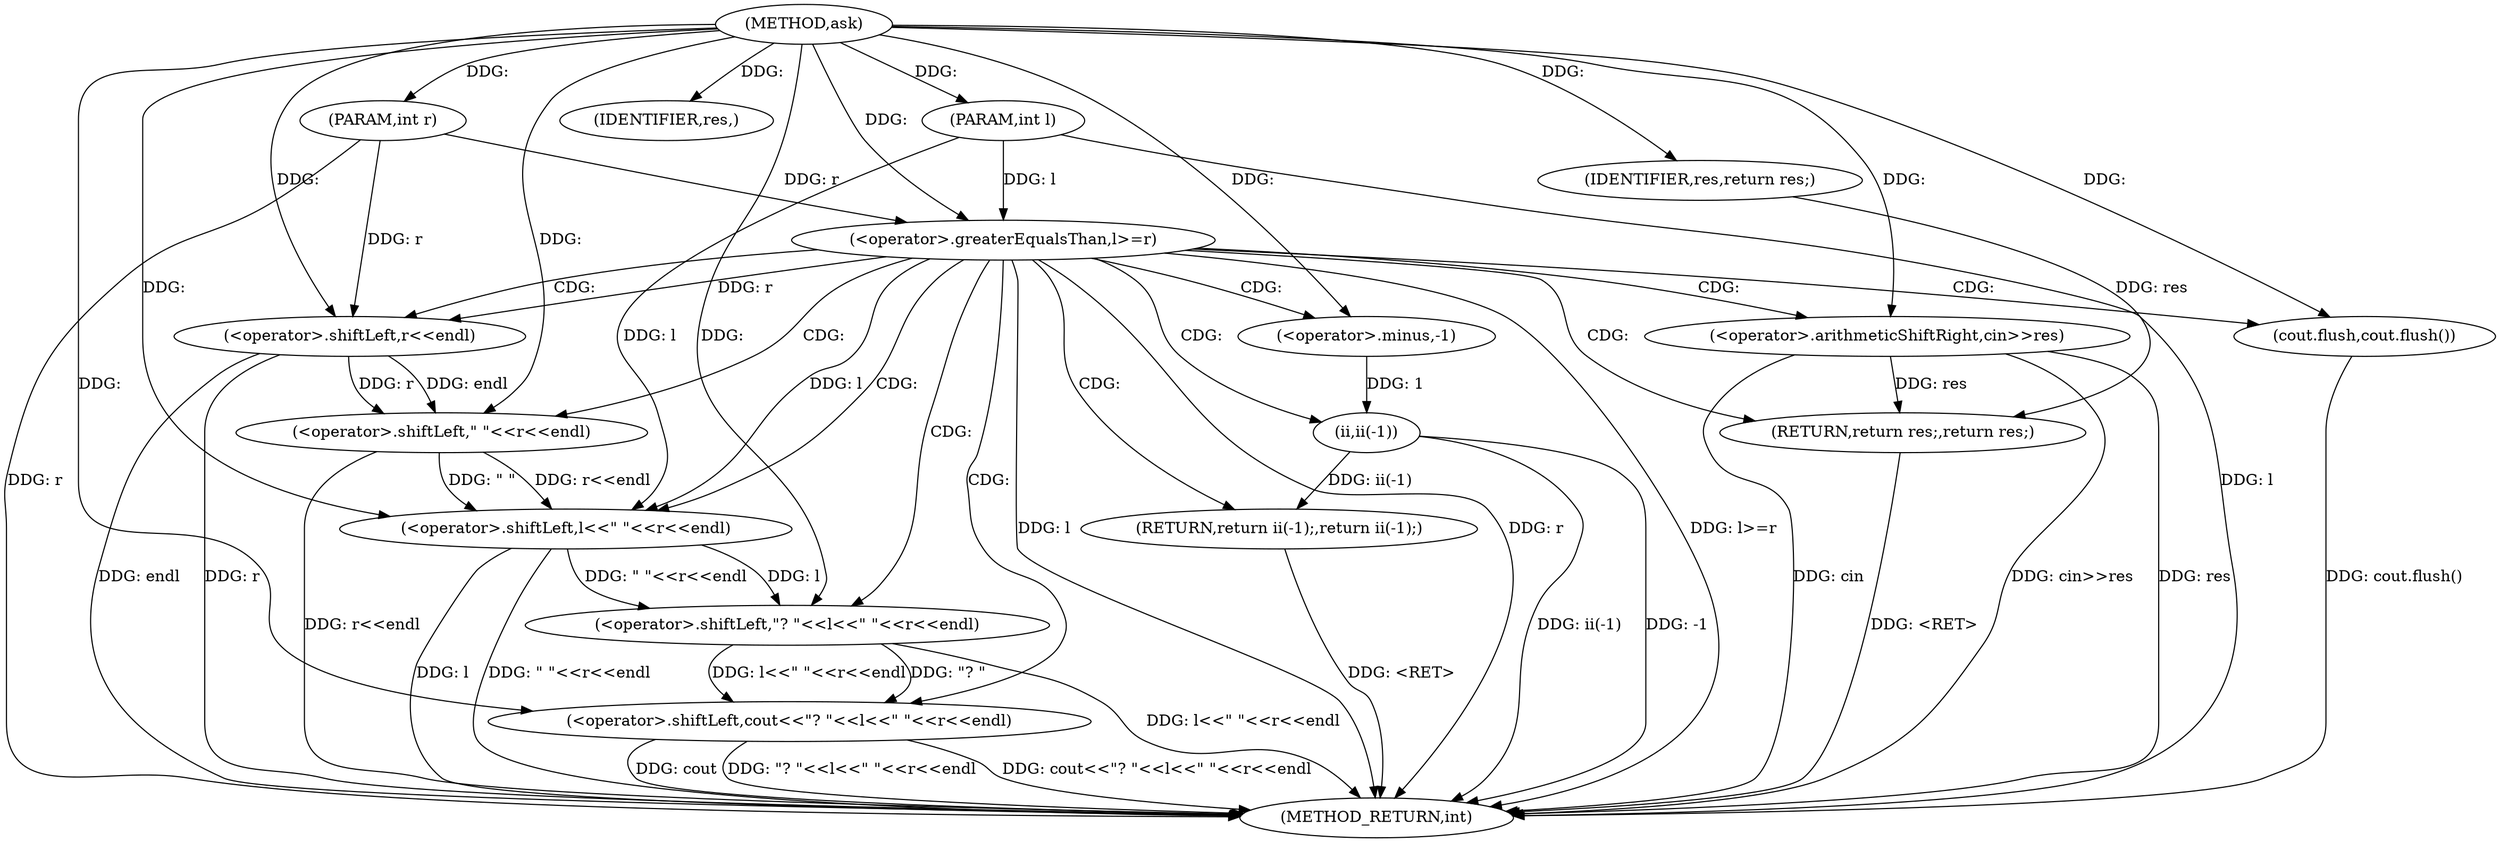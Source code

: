 digraph "ask" {  
"1000109" [label = "(METHOD,ask)" ]
"1000143" [label = "(METHOD_RETURN,int)" ]
"1000110" [label = "(PARAM,int l)" ]
"1000111" [label = "(PARAM,int r)" ]
"1000123" [label = "(<operator>.shiftLeft,cout<<\"? \"<<l<<\" \"<<r<<endl)" ]
"1000134" [label = "(cout.flush,cout.flush())" ]
"1000136" [label = "(<operator>.arithmeticShiftRight,cin>>res)" ]
"1000140" [label = "(IDENTIFIER,res,)" ]
"1000141" [label = "(RETURN,return res;,return res;)" ]
"1000114" [label = "(<operator>.greaterEqualsThan,l>=r)" ]
"1000117" [label = "(RETURN,return ii(-1);,return ii(-1);)" ]
"1000142" [label = "(IDENTIFIER,res,return res;)" ]
"1000118" [label = "(ii,ii(-1))" ]
"1000125" [label = "(<operator>.shiftLeft,\"? \"<<l<<\" \"<<r<<endl)" ]
"1000127" [label = "(<operator>.shiftLeft,l<<\" \"<<r<<endl)" ]
"1000119" [label = "(<operator>.minus,-1)" ]
"1000129" [label = "(<operator>.shiftLeft,\" \"<<r<<endl)" ]
"1000131" [label = "(<operator>.shiftLeft,r<<endl)" ]
  "1000117" -> "1000143"  [ label = "DDG: <RET>"] 
  "1000110" -> "1000143"  [ label = "DDG: l"] 
  "1000111" -> "1000143"  [ label = "DDG: r"] 
  "1000114" -> "1000143"  [ label = "DDG: l"] 
  "1000114" -> "1000143"  [ label = "DDG: r"] 
  "1000114" -> "1000143"  [ label = "DDG: l>=r"] 
  "1000127" -> "1000143"  [ label = "DDG: l"] 
  "1000131" -> "1000143"  [ label = "DDG: r"] 
  "1000129" -> "1000143"  [ label = "DDG: r<<endl"] 
  "1000127" -> "1000143"  [ label = "DDG: \" \"<<r<<endl"] 
  "1000125" -> "1000143"  [ label = "DDG: l<<\" \"<<r<<endl"] 
  "1000123" -> "1000143"  [ label = "DDG: \"? \"<<l<<\" \"<<r<<endl"] 
  "1000123" -> "1000143"  [ label = "DDG: cout<<\"? \"<<l<<\" \"<<r<<endl"] 
  "1000134" -> "1000143"  [ label = "DDG: cout.flush()"] 
  "1000136" -> "1000143"  [ label = "DDG: res"] 
  "1000136" -> "1000143"  [ label = "DDG: cin>>res"] 
  "1000118" -> "1000143"  [ label = "DDG: -1"] 
  "1000118" -> "1000143"  [ label = "DDG: ii(-1)"] 
  "1000141" -> "1000143"  [ label = "DDG: <RET>"] 
  "1000136" -> "1000143"  [ label = "DDG: cin"] 
  "1000131" -> "1000143"  [ label = "DDG: endl"] 
  "1000123" -> "1000143"  [ label = "DDG: cout"] 
  "1000109" -> "1000110"  [ label = "DDG: "] 
  "1000109" -> "1000111"  [ label = "DDG: "] 
  "1000109" -> "1000134"  [ label = "DDG: "] 
  "1000109" -> "1000140"  [ label = "DDG: "] 
  "1000142" -> "1000141"  [ label = "DDG: res"] 
  "1000136" -> "1000141"  [ label = "DDG: res"] 
  "1000118" -> "1000117"  [ label = "DDG: ii(-1)"] 
  "1000109" -> "1000123"  [ label = "DDG: "] 
  "1000125" -> "1000123"  [ label = "DDG: l<<\" \"<<r<<endl"] 
  "1000125" -> "1000123"  [ label = "DDG: \"? \""] 
  "1000109" -> "1000136"  [ label = "DDG: "] 
  "1000109" -> "1000142"  [ label = "DDG: "] 
  "1000110" -> "1000114"  [ label = "DDG: l"] 
  "1000109" -> "1000114"  [ label = "DDG: "] 
  "1000111" -> "1000114"  [ label = "DDG: r"] 
  "1000109" -> "1000125"  [ label = "DDG: "] 
  "1000127" -> "1000125"  [ label = "DDG: l"] 
  "1000127" -> "1000125"  [ label = "DDG: \" \"<<r<<endl"] 
  "1000119" -> "1000118"  [ label = "DDG: 1"] 
  "1000114" -> "1000127"  [ label = "DDG: l"] 
  "1000110" -> "1000127"  [ label = "DDG: l"] 
  "1000109" -> "1000127"  [ label = "DDG: "] 
  "1000129" -> "1000127"  [ label = "DDG: \" \""] 
  "1000129" -> "1000127"  [ label = "DDG: r<<endl"] 
  "1000109" -> "1000119"  [ label = "DDG: "] 
  "1000109" -> "1000129"  [ label = "DDG: "] 
  "1000131" -> "1000129"  [ label = "DDG: r"] 
  "1000131" -> "1000129"  [ label = "DDG: endl"] 
  "1000114" -> "1000131"  [ label = "DDG: r"] 
  "1000111" -> "1000131"  [ label = "DDG: r"] 
  "1000109" -> "1000131"  [ label = "DDG: "] 
  "1000114" -> "1000141"  [ label = "CDG: "] 
  "1000114" -> "1000129"  [ label = "CDG: "] 
  "1000114" -> "1000123"  [ label = "CDG: "] 
  "1000114" -> "1000125"  [ label = "CDG: "] 
  "1000114" -> "1000119"  [ label = "CDG: "] 
  "1000114" -> "1000131"  [ label = "CDG: "] 
  "1000114" -> "1000117"  [ label = "CDG: "] 
  "1000114" -> "1000136"  [ label = "CDG: "] 
  "1000114" -> "1000118"  [ label = "CDG: "] 
  "1000114" -> "1000127"  [ label = "CDG: "] 
  "1000114" -> "1000134"  [ label = "CDG: "] 
}

